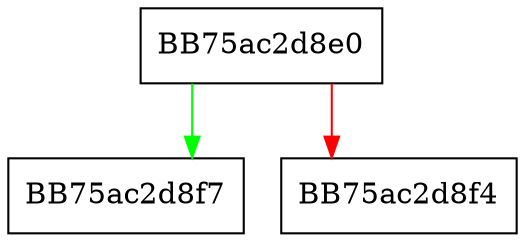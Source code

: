 digraph getAt {
  node [shape="box"];
  graph [splines=ortho];
  BB75ac2d8e0 -> BB75ac2d8f7 [color="green"];
  BB75ac2d8e0 -> BB75ac2d8f4 [color="red"];
}